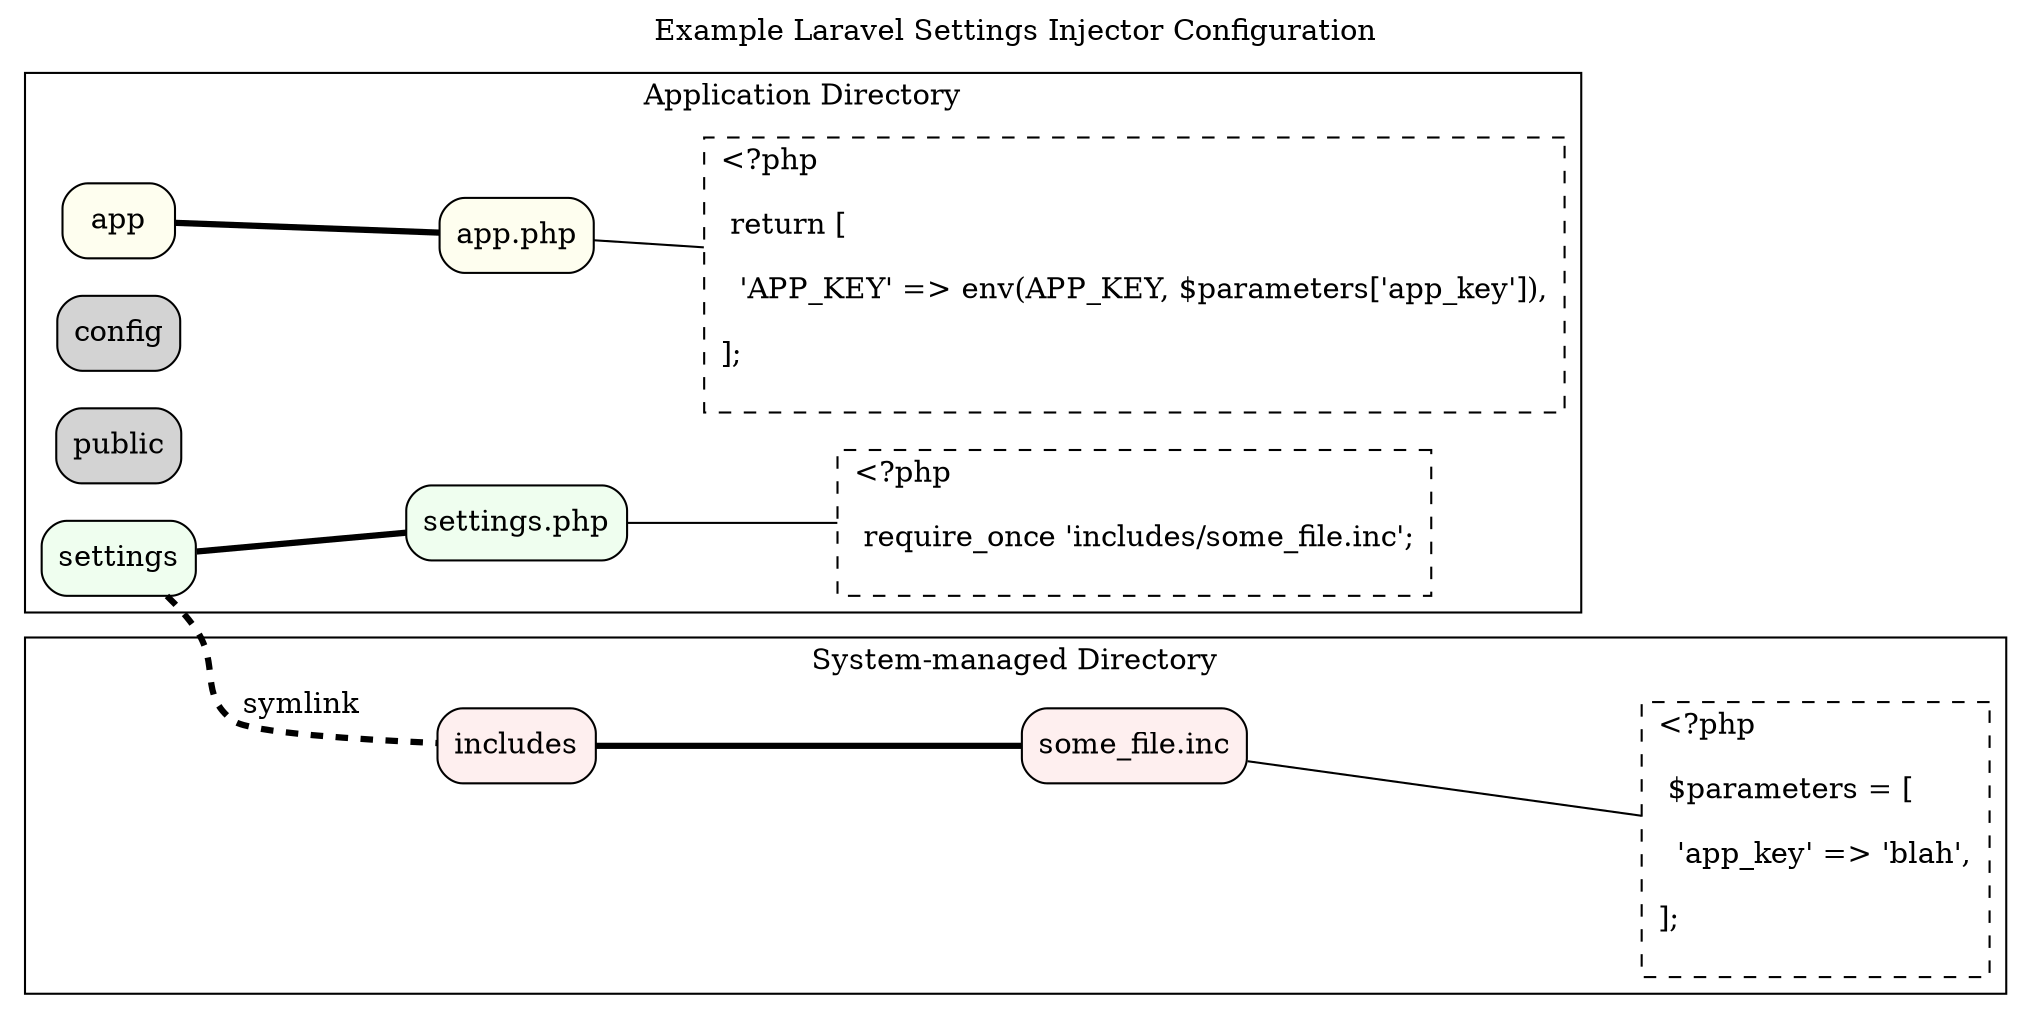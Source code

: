 digraph G {
	node [shape="rectangle", style="rounded, filled"];
	edge [penwidth="3px", dir="none"];
	rankdir = LR;
	labelloc = t;
	label = "Example Laravel Settings Injector Configuration";

	subgraph cluster_c0 {
	labelloc = t;
		label = "Application Directory";

		app [fillcolor="#fefeef"];
		config;
		public;
		settings [fillcolor="#effeef"];
		settingsPHP [label="settings.php", fillcolor="#effeef"];
		appPHP [label="app.php", fillcolor="#fefeef"];
		settingsPHPCode [label="<?php \l\n require_once 'includes/some_file.inc';\l\n", style="dashed"];
		appPHPCode [label="<?php \l\n return \[\l\n  'APP_KEY' => env(APP_KEY, $parameters['app_key']),\l\n\];\l\n", style="dashed"];

		settings -> settingsPHP;
		settingsPHP -> settingsPHPCode [penwidth="1px"];

		app -> appPHP;
		appPHP -> appPHPCode [penwidth="1px"];
	}

	subgraph cluster_c1 {
		label = "System-managed Directory";
		labelloc = t;

		some_fileCode [label="<?php \l\n $parameters = \[\l\n  'app_key' => 'blah',\l\n\];\l\n", style="dashed"];
		some_file [label="some_file.inc", fillcolor="#feefef"];
		includes [fillcolor="#feefef"];
		anchor1 [shape="none", style="invis"];

		includes -> some_file;
		settings -> includes [label="\l\n\n\n symlink ", style="dashed"];
		some_file -> some_fileCode [weight="-20", penwidth="1px"];
		anchor1 -> includes [penwidth="0px"];

		{rank=same; includes; settings; };
	}
}
